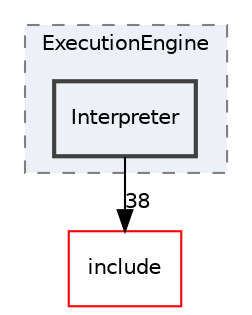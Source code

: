 digraph "lib/ExecutionEngine/Interpreter"
{
 // LATEX_PDF_SIZE
  bgcolor="transparent";
  edge [fontname="Helvetica",fontsize="10",labelfontname="Helvetica",labelfontsize="10"];
  node [fontname="Helvetica",fontsize="10",shape="box"];
  compound=true
  subgraph clusterdir_9ff4c6dc1720636682ab045c894e9bc5 {
    graph [ bgcolor="#edf0f7", pencolor="grey50", style="filled,dashed,", label="ExecutionEngine", fontname="Helvetica", fontsize="10", URL="dir_9ff4c6dc1720636682ab045c894e9bc5.html"]
  dir_88ae9da9d919ad872cc2fab341cfed84 [label="Interpreter", style="filled,bold,", fillcolor="#edf0f7", color="grey25", URL="dir_88ae9da9d919ad872cc2fab341cfed84.html"];
  }
  dir_d44c64559bbebec7f509842c48db8b23 [label="include", style="", fillcolor="#edf0f7", color="red", URL="dir_d44c64559bbebec7f509842c48db8b23.html"];
  dir_88ae9da9d919ad872cc2fab341cfed84->dir_d44c64559bbebec7f509842c48db8b23 [headlabel="38", labeldistance=1.5 headhref="dir_000088_000082.html"];
}
